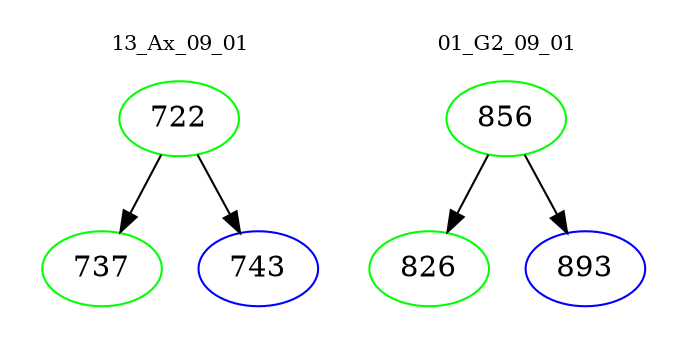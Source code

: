 digraph{
subgraph cluster_0 {
color = white
label = "13_Ax_09_01";
fontsize=10;
T0_722 [label="722", color="green"]
T0_722 -> T0_737 [color="black"]
T0_737 [label="737", color="green"]
T0_722 -> T0_743 [color="black"]
T0_743 [label="743", color="blue"]
}
subgraph cluster_1 {
color = white
label = "01_G2_09_01";
fontsize=10;
T1_856 [label="856", color="green"]
T1_856 -> T1_826 [color="black"]
T1_826 [label="826", color="green"]
T1_856 -> T1_893 [color="black"]
T1_893 [label="893", color="blue"]
}
}
